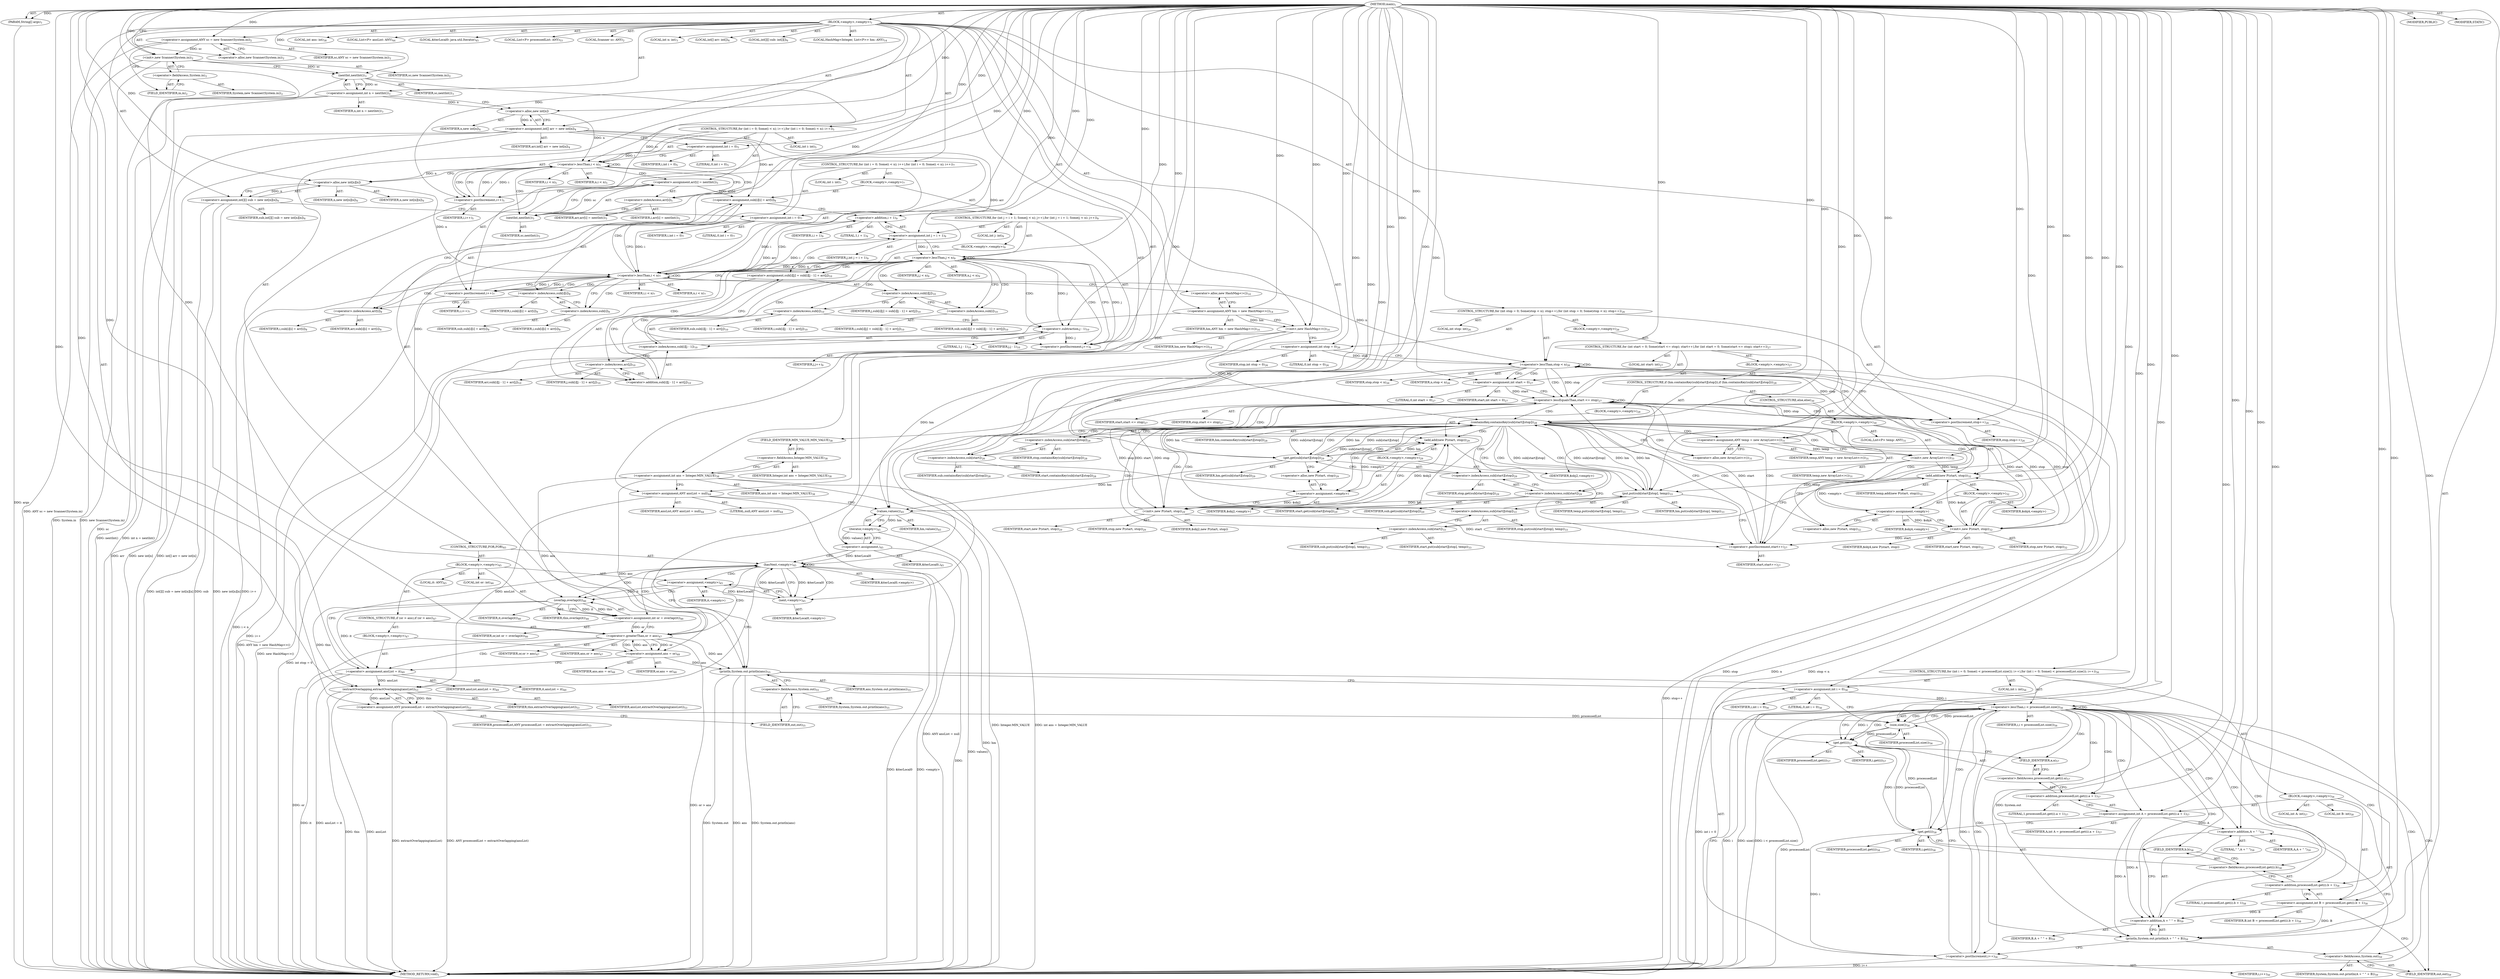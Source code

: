 digraph "main" {  
"23" [label = <(METHOD,main)<SUB>1</SUB>> ]
"24" [label = <(PARAM,String[] args)<SUB>1</SUB>> ]
"25" [label = <(BLOCK,&lt;empty&gt;,&lt;empty&gt;)<SUB>1</SUB>> ]
"4" [label = <(LOCAL,Scanner sc: ANY)<SUB>2</SUB>> ]
"26" [label = <(&lt;operator&gt;.assignment,ANY sc = new Scanner(System.in))<SUB>2</SUB>> ]
"27" [label = <(IDENTIFIER,sc,ANY sc = new Scanner(System.in))<SUB>2</SUB>> ]
"28" [label = <(&lt;operator&gt;.alloc,new Scanner(System.in))<SUB>2</SUB>> ]
"29" [label = <(&lt;init&gt;,new Scanner(System.in))<SUB>2</SUB>> ]
"3" [label = <(IDENTIFIER,sc,new Scanner(System.in))<SUB>2</SUB>> ]
"30" [label = <(&lt;operator&gt;.fieldAccess,System.in)<SUB>2</SUB>> ]
"31" [label = <(IDENTIFIER,System,new Scanner(System.in))<SUB>2</SUB>> ]
"32" [label = <(FIELD_IDENTIFIER,in,in)<SUB>2</SUB>> ]
"33" [label = <(LOCAL,int n: int)<SUB>3</SUB>> ]
"34" [label = <(&lt;operator&gt;.assignment,int n = nextInt())<SUB>3</SUB>> ]
"35" [label = <(IDENTIFIER,n,int n = nextInt())<SUB>3</SUB>> ]
"36" [label = <(nextInt,nextInt())<SUB>3</SUB>> ]
"37" [label = <(IDENTIFIER,sc,nextInt())<SUB>3</SUB>> ]
"38" [label = <(LOCAL,int[] arr: int[])<SUB>4</SUB>> ]
"39" [label = <(&lt;operator&gt;.assignment,int[] arr = new int[n])<SUB>4</SUB>> ]
"40" [label = <(IDENTIFIER,arr,int[] arr = new int[n])<SUB>4</SUB>> ]
"41" [label = <(&lt;operator&gt;.alloc,new int[n])> ]
"42" [label = <(IDENTIFIER,n,new int[n])<SUB>4</SUB>> ]
"43" [label = <(CONTROL_STRUCTURE,for (int i = 0; Some(i &lt; n); i++),for (int i = 0; Some(i &lt; n); i++))<SUB>5</SUB>> ]
"44" [label = <(LOCAL,int i: int)<SUB>5</SUB>> ]
"45" [label = <(&lt;operator&gt;.assignment,int i = 0)<SUB>5</SUB>> ]
"46" [label = <(IDENTIFIER,i,int i = 0)<SUB>5</SUB>> ]
"47" [label = <(LITERAL,0,int i = 0)<SUB>5</SUB>> ]
"48" [label = <(&lt;operator&gt;.lessThan,i &lt; n)<SUB>5</SUB>> ]
"49" [label = <(IDENTIFIER,i,i &lt; n)<SUB>5</SUB>> ]
"50" [label = <(IDENTIFIER,n,i &lt; n)<SUB>5</SUB>> ]
"51" [label = <(&lt;operator&gt;.postIncrement,i++)<SUB>5</SUB>> ]
"52" [label = <(IDENTIFIER,i,i++)<SUB>5</SUB>> ]
"53" [label = <(&lt;operator&gt;.assignment,arr[i] = nextInt())<SUB>5</SUB>> ]
"54" [label = <(&lt;operator&gt;.indexAccess,arr[i])<SUB>5</SUB>> ]
"55" [label = <(IDENTIFIER,arr,arr[i] = nextInt())<SUB>5</SUB>> ]
"56" [label = <(IDENTIFIER,i,arr[i] = nextInt())<SUB>5</SUB>> ]
"57" [label = <(nextInt,nextInt())<SUB>5</SUB>> ]
"58" [label = <(IDENTIFIER,sc,nextInt())<SUB>5</SUB>> ]
"59" [label = <(LOCAL,int[][] sub: int[][])<SUB>6</SUB>> ]
"60" [label = <(&lt;operator&gt;.assignment,int[][] sub = new int[n][n])<SUB>6</SUB>> ]
"61" [label = <(IDENTIFIER,sub,int[][] sub = new int[n][n])<SUB>6</SUB>> ]
"62" [label = <(&lt;operator&gt;.alloc,new int[n][n])> ]
"63" [label = <(IDENTIFIER,n,new int[n][n])<SUB>6</SUB>> ]
"64" [label = <(IDENTIFIER,n,new int[n][n])<SUB>6</SUB>> ]
"65" [label = <(CONTROL_STRUCTURE,for (int i = 0; Some(i &lt; n); i++),for (int i = 0; Some(i &lt; n); i++))<SUB>7</SUB>> ]
"66" [label = <(LOCAL,int i: int)<SUB>7</SUB>> ]
"67" [label = <(&lt;operator&gt;.assignment,int i = 0)<SUB>7</SUB>> ]
"68" [label = <(IDENTIFIER,i,int i = 0)<SUB>7</SUB>> ]
"69" [label = <(LITERAL,0,int i = 0)<SUB>7</SUB>> ]
"70" [label = <(&lt;operator&gt;.lessThan,i &lt; n)<SUB>7</SUB>> ]
"71" [label = <(IDENTIFIER,i,i &lt; n)<SUB>7</SUB>> ]
"72" [label = <(IDENTIFIER,n,i &lt; n)<SUB>7</SUB>> ]
"73" [label = <(&lt;operator&gt;.postIncrement,i++)<SUB>7</SUB>> ]
"74" [label = <(IDENTIFIER,i,i++)<SUB>7</SUB>> ]
"75" [label = <(BLOCK,&lt;empty&gt;,&lt;empty&gt;)<SUB>7</SUB>> ]
"76" [label = <(&lt;operator&gt;.assignment,sub[i][i] = arr[i])<SUB>8</SUB>> ]
"77" [label = <(&lt;operator&gt;.indexAccess,sub[i][i])<SUB>8</SUB>> ]
"78" [label = <(&lt;operator&gt;.indexAccess,sub[i])<SUB>8</SUB>> ]
"79" [label = <(IDENTIFIER,sub,sub[i][i] = arr[i])<SUB>8</SUB>> ]
"80" [label = <(IDENTIFIER,i,sub[i][i] = arr[i])<SUB>8</SUB>> ]
"81" [label = <(IDENTIFIER,i,sub[i][i] = arr[i])<SUB>8</SUB>> ]
"82" [label = <(&lt;operator&gt;.indexAccess,arr[i])<SUB>8</SUB>> ]
"83" [label = <(IDENTIFIER,arr,sub[i][i] = arr[i])<SUB>8</SUB>> ]
"84" [label = <(IDENTIFIER,i,sub[i][i] = arr[i])<SUB>8</SUB>> ]
"85" [label = <(CONTROL_STRUCTURE,for (int j = i + 1; Some(j &lt; n); j++),for (int j = i + 1; Some(j &lt; n); j++))<SUB>9</SUB>> ]
"86" [label = <(LOCAL,int j: int)<SUB>9</SUB>> ]
"87" [label = <(&lt;operator&gt;.assignment,int j = i + 1)<SUB>9</SUB>> ]
"88" [label = <(IDENTIFIER,j,int j = i + 1)<SUB>9</SUB>> ]
"89" [label = <(&lt;operator&gt;.addition,i + 1)<SUB>9</SUB>> ]
"90" [label = <(IDENTIFIER,i,i + 1)<SUB>9</SUB>> ]
"91" [label = <(LITERAL,1,i + 1)<SUB>9</SUB>> ]
"92" [label = <(&lt;operator&gt;.lessThan,j &lt; n)<SUB>9</SUB>> ]
"93" [label = <(IDENTIFIER,j,j &lt; n)<SUB>9</SUB>> ]
"94" [label = <(IDENTIFIER,n,j &lt; n)<SUB>9</SUB>> ]
"95" [label = <(&lt;operator&gt;.postIncrement,j++)<SUB>9</SUB>> ]
"96" [label = <(IDENTIFIER,j,j++)<SUB>9</SUB>> ]
"97" [label = <(BLOCK,&lt;empty&gt;,&lt;empty&gt;)<SUB>9</SUB>> ]
"98" [label = <(&lt;operator&gt;.assignment,sub[i][j] = sub[i][j - 1] + arr[j])<SUB>10</SUB>> ]
"99" [label = <(&lt;operator&gt;.indexAccess,sub[i][j])<SUB>10</SUB>> ]
"100" [label = <(&lt;operator&gt;.indexAccess,sub[i])<SUB>10</SUB>> ]
"101" [label = <(IDENTIFIER,sub,sub[i][j] = sub[i][j - 1] + arr[j])<SUB>10</SUB>> ]
"102" [label = <(IDENTIFIER,i,sub[i][j] = sub[i][j - 1] + arr[j])<SUB>10</SUB>> ]
"103" [label = <(IDENTIFIER,j,sub[i][j] = sub[i][j - 1] + arr[j])<SUB>10</SUB>> ]
"104" [label = <(&lt;operator&gt;.addition,sub[i][j - 1] + arr[j])<SUB>10</SUB>> ]
"105" [label = <(&lt;operator&gt;.indexAccess,sub[i][j - 1])<SUB>10</SUB>> ]
"106" [label = <(&lt;operator&gt;.indexAccess,sub[i])<SUB>10</SUB>> ]
"107" [label = <(IDENTIFIER,sub,sub[i][j - 1] + arr[j])<SUB>10</SUB>> ]
"108" [label = <(IDENTIFIER,i,sub[i][j - 1] + arr[j])<SUB>10</SUB>> ]
"109" [label = <(&lt;operator&gt;.subtraction,j - 1)<SUB>10</SUB>> ]
"110" [label = <(IDENTIFIER,j,j - 1)<SUB>10</SUB>> ]
"111" [label = <(LITERAL,1,j - 1)<SUB>10</SUB>> ]
"112" [label = <(&lt;operator&gt;.indexAccess,arr[j])<SUB>10</SUB>> ]
"113" [label = <(IDENTIFIER,arr,sub[i][j - 1] + arr[j])<SUB>10</SUB>> ]
"114" [label = <(IDENTIFIER,j,sub[i][j - 1] + arr[j])<SUB>10</SUB>> ]
"6" [label = <(LOCAL,HashMap&lt;Integer, List&lt;P&gt;&gt; hm: ANY)<SUB>14</SUB>> ]
"115" [label = <(&lt;operator&gt;.assignment,ANY hm = new HashMap&lt;&gt;())<SUB>14</SUB>> ]
"116" [label = <(IDENTIFIER,hm,ANY hm = new HashMap&lt;&gt;())<SUB>14</SUB>> ]
"117" [label = <(&lt;operator&gt;.alloc,new HashMap&lt;&gt;())<SUB>14</SUB>> ]
"118" [label = <(&lt;init&gt;,new HashMap&lt;&gt;())<SUB>14</SUB>> ]
"5" [label = <(IDENTIFIER,hm,new HashMap&lt;&gt;())<SUB>14</SUB>> ]
"119" [label = <(CONTROL_STRUCTURE,for (int stop = 0; Some(stop &lt; n); stop++),for (int stop = 0; Some(stop &lt; n); stop++))<SUB>26</SUB>> ]
"120" [label = <(LOCAL,int stop: int)<SUB>26</SUB>> ]
"121" [label = <(&lt;operator&gt;.assignment,int stop = 0)<SUB>26</SUB>> ]
"122" [label = <(IDENTIFIER,stop,int stop = 0)<SUB>26</SUB>> ]
"123" [label = <(LITERAL,0,int stop = 0)<SUB>26</SUB>> ]
"124" [label = <(&lt;operator&gt;.lessThan,stop &lt; n)<SUB>26</SUB>> ]
"125" [label = <(IDENTIFIER,stop,stop &lt; n)<SUB>26</SUB>> ]
"126" [label = <(IDENTIFIER,n,stop &lt; n)<SUB>26</SUB>> ]
"127" [label = <(&lt;operator&gt;.postIncrement,stop++)<SUB>26</SUB>> ]
"128" [label = <(IDENTIFIER,stop,stop++)<SUB>26</SUB>> ]
"129" [label = <(BLOCK,&lt;empty&gt;,&lt;empty&gt;)<SUB>26</SUB>> ]
"130" [label = <(CONTROL_STRUCTURE,for (int start = 0; Some(start &lt;= stop); start++),for (int start = 0; Some(start &lt;= stop); start++))<SUB>27</SUB>> ]
"131" [label = <(LOCAL,int start: int)<SUB>27</SUB>> ]
"132" [label = <(&lt;operator&gt;.assignment,int start = 0)<SUB>27</SUB>> ]
"133" [label = <(IDENTIFIER,start,int start = 0)<SUB>27</SUB>> ]
"134" [label = <(LITERAL,0,int start = 0)<SUB>27</SUB>> ]
"135" [label = <(&lt;operator&gt;.lessEqualsThan,start &lt;= stop)<SUB>27</SUB>> ]
"136" [label = <(IDENTIFIER,start,start &lt;= stop)<SUB>27</SUB>> ]
"137" [label = <(IDENTIFIER,stop,start &lt;= stop)<SUB>27</SUB>> ]
"138" [label = <(&lt;operator&gt;.postIncrement,start++)<SUB>27</SUB>> ]
"139" [label = <(IDENTIFIER,start,start++)<SUB>27</SUB>> ]
"140" [label = <(BLOCK,&lt;empty&gt;,&lt;empty&gt;)<SUB>27</SUB>> ]
"141" [label = <(CONTROL_STRUCTURE,if (hm.containsKey(sub[start][stop])),if (hm.containsKey(sub[start][stop])))<SUB>28</SUB>> ]
"142" [label = <(containsKey,containsKey(sub[start][stop]))<SUB>28</SUB>> ]
"143" [label = <(IDENTIFIER,hm,containsKey(sub[start][stop]))<SUB>28</SUB>> ]
"144" [label = <(&lt;operator&gt;.indexAccess,sub[start][stop])<SUB>28</SUB>> ]
"145" [label = <(&lt;operator&gt;.indexAccess,sub[start])<SUB>28</SUB>> ]
"146" [label = <(IDENTIFIER,sub,containsKey(sub[start][stop]))<SUB>28</SUB>> ]
"147" [label = <(IDENTIFIER,start,containsKey(sub[start][stop]))<SUB>28</SUB>> ]
"148" [label = <(IDENTIFIER,stop,containsKey(sub[start][stop]))<SUB>28</SUB>> ]
"149" [label = <(BLOCK,&lt;empty&gt;,&lt;empty&gt;)<SUB>28</SUB>> ]
"150" [label = <(add,add(new P(start, stop)))<SUB>29</SUB>> ]
"151" [label = <(get,get(sub[start][stop]))<SUB>29</SUB>> ]
"152" [label = <(IDENTIFIER,hm,get(sub[start][stop]))<SUB>29</SUB>> ]
"153" [label = <(&lt;operator&gt;.indexAccess,sub[start][stop])<SUB>29</SUB>> ]
"154" [label = <(&lt;operator&gt;.indexAccess,sub[start])<SUB>29</SUB>> ]
"155" [label = <(IDENTIFIER,sub,get(sub[start][stop]))<SUB>29</SUB>> ]
"156" [label = <(IDENTIFIER,start,get(sub[start][stop]))<SUB>29</SUB>> ]
"157" [label = <(IDENTIFIER,stop,get(sub[start][stop]))<SUB>29</SUB>> ]
"158" [label = <(BLOCK,&lt;empty&gt;,&lt;empty&gt;)<SUB>29</SUB>> ]
"159" [label = <(&lt;operator&gt;.assignment,&lt;empty&gt;)> ]
"160" [label = <(IDENTIFIER,$obj2,&lt;empty&gt;)> ]
"161" [label = <(&lt;operator&gt;.alloc,new P(start, stop))<SUB>29</SUB>> ]
"162" [label = <(&lt;init&gt;,new P(start, stop))<SUB>29</SUB>> ]
"163" [label = <(IDENTIFIER,$obj2,new P(start, stop))> ]
"164" [label = <(IDENTIFIER,start,new P(start, stop))<SUB>29</SUB>> ]
"165" [label = <(IDENTIFIER,stop,new P(start, stop))<SUB>29</SUB>> ]
"166" [label = <(IDENTIFIER,$obj2,&lt;empty&gt;)> ]
"167" [label = <(CONTROL_STRUCTURE,else,else)<SUB>30</SUB>> ]
"168" [label = <(BLOCK,&lt;empty&gt;,&lt;empty&gt;)<SUB>30</SUB>> ]
"8" [label = <(LOCAL,List&lt;P&gt; temp: ANY)<SUB>31</SUB>> ]
"169" [label = <(&lt;operator&gt;.assignment,ANY temp = new ArrayList&lt;&gt;())<SUB>31</SUB>> ]
"170" [label = <(IDENTIFIER,temp,ANY temp = new ArrayList&lt;&gt;())<SUB>31</SUB>> ]
"171" [label = <(&lt;operator&gt;.alloc,new ArrayList&lt;&gt;())<SUB>31</SUB>> ]
"172" [label = <(&lt;init&gt;,new ArrayList&lt;&gt;())<SUB>31</SUB>> ]
"7" [label = <(IDENTIFIER,temp,new ArrayList&lt;&gt;())<SUB>31</SUB>> ]
"173" [label = <(add,add(new P(start, stop)))<SUB>32</SUB>> ]
"174" [label = <(IDENTIFIER,temp,add(new P(start, stop)))<SUB>32</SUB>> ]
"175" [label = <(BLOCK,&lt;empty&gt;,&lt;empty&gt;)<SUB>32</SUB>> ]
"176" [label = <(&lt;operator&gt;.assignment,&lt;empty&gt;)> ]
"177" [label = <(IDENTIFIER,$obj4,&lt;empty&gt;)> ]
"178" [label = <(&lt;operator&gt;.alloc,new P(start, stop))<SUB>32</SUB>> ]
"179" [label = <(&lt;init&gt;,new P(start, stop))<SUB>32</SUB>> ]
"180" [label = <(IDENTIFIER,$obj4,new P(start, stop))> ]
"181" [label = <(IDENTIFIER,start,new P(start, stop))<SUB>32</SUB>> ]
"182" [label = <(IDENTIFIER,stop,new P(start, stop))<SUB>32</SUB>> ]
"183" [label = <(IDENTIFIER,$obj4,&lt;empty&gt;)> ]
"184" [label = <(put,put(sub[start][stop], temp))<SUB>33</SUB>> ]
"185" [label = <(IDENTIFIER,hm,put(sub[start][stop], temp))<SUB>33</SUB>> ]
"186" [label = <(&lt;operator&gt;.indexAccess,sub[start][stop])<SUB>33</SUB>> ]
"187" [label = <(&lt;operator&gt;.indexAccess,sub[start])<SUB>33</SUB>> ]
"188" [label = <(IDENTIFIER,sub,put(sub[start][stop], temp))<SUB>33</SUB>> ]
"189" [label = <(IDENTIFIER,start,put(sub[start][stop], temp))<SUB>33</SUB>> ]
"190" [label = <(IDENTIFIER,stop,put(sub[start][stop], temp))<SUB>33</SUB>> ]
"191" [label = <(IDENTIFIER,temp,put(sub[start][stop], temp))<SUB>33</SUB>> ]
"192" [label = <(LOCAL,int ans: int)<SUB>38</SUB>> ]
"193" [label = <(&lt;operator&gt;.assignment,int ans = Integer.MIN_VALUE)<SUB>38</SUB>> ]
"194" [label = <(IDENTIFIER,ans,int ans = Integer.MIN_VALUE)<SUB>38</SUB>> ]
"195" [label = <(&lt;operator&gt;.fieldAccess,Integer.MIN_VALUE)<SUB>38</SUB>> ]
"196" [label = <(IDENTIFIER,Integer,int ans = Integer.MIN_VALUE)<SUB>38</SUB>> ]
"197" [label = <(FIELD_IDENTIFIER,MIN_VALUE,MIN_VALUE)<SUB>38</SUB>> ]
"198" [label = <(LOCAL,List&lt;P&gt; ansList: ANY)<SUB>44</SUB>> ]
"199" [label = <(&lt;operator&gt;.assignment,ANY ansList = null)<SUB>44</SUB>> ]
"200" [label = <(IDENTIFIER,ansList,ANY ansList = null)<SUB>44</SUB>> ]
"201" [label = <(LITERAL,null,ANY ansList = null)<SUB>44</SUB>> ]
"202" [label = <(LOCAL,$iterLocal0: java.util.Iterator)<SUB>45</SUB>> ]
"203" [label = <(&lt;operator&gt;.assignment,)<SUB>45</SUB>> ]
"204" [label = <(IDENTIFIER,$iterLocal0,)<SUB>45</SUB>> ]
"205" [label = <(iterator,&lt;empty&gt;)<SUB>45</SUB>> ]
"206" [label = <(values,values())<SUB>45</SUB>> ]
"207" [label = <(IDENTIFIER,hm,values())<SUB>45</SUB>> ]
"208" [label = <(CONTROL_STRUCTURE,FOR,FOR)<SUB>45</SUB>> ]
"209" [label = <(hasNext,&lt;empty&gt;)<SUB>45</SUB>> ]
"210" [label = <(IDENTIFIER,$iterLocal0,&lt;empty&gt;)> ]
"211" [label = <(BLOCK,&lt;empty&gt;,&lt;empty&gt;)<SUB>45</SUB>> ]
"212" [label = <(LOCAL,it: ANY)<SUB>45</SUB>> ]
"213" [label = <(&lt;operator&gt;.assignment,&lt;empty&gt;)<SUB>45</SUB>> ]
"214" [label = <(IDENTIFIER,it,&lt;empty&gt;)> ]
"215" [label = <(next,&lt;empty&gt;)<SUB>45</SUB>> ]
"216" [label = <(IDENTIFIER,$iterLocal0,&lt;empty&gt;)> ]
"217" [label = <(LOCAL,int or: int)<SUB>46</SUB>> ]
"218" [label = <(&lt;operator&gt;.assignment,int or = overlap(it))<SUB>46</SUB>> ]
"219" [label = <(IDENTIFIER,or,int or = overlap(it))<SUB>46</SUB>> ]
"220" [label = <(overlap,overlap(it))<SUB>46</SUB>> ]
"221" [label = <(IDENTIFIER,this,overlap(it))<SUB>46</SUB>> ]
"222" [label = <(IDENTIFIER,it,overlap(it))<SUB>46</SUB>> ]
"223" [label = <(CONTROL_STRUCTURE,if (or &gt; ans),if (or &gt; ans))<SUB>47</SUB>> ]
"224" [label = <(&lt;operator&gt;.greaterThan,or &gt; ans)<SUB>47</SUB>> ]
"225" [label = <(IDENTIFIER,or,or &gt; ans)<SUB>47</SUB>> ]
"226" [label = <(IDENTIFIER,ans,or &gt; ans)<SUB>47</SUB>> ]
"227" [label = <(BLOCK,&lt;empty&gt;,&lt;empty&gt;)<SUB>47</SUB>> ]
"228" [label = <(&lt;operator&gt;.assignment,ans = or)<SUB>48</SUB>> ]
"229" [label = <(IDENTIFIER,ans,ans = or)<SUB>48</SUB>> ]
"230" [label = <(IDENTIFIER,or,ans = or)<SUB>48</SUB>> ]
"231" [label = <(&lt;operator&gt;.assignment,ansList = it)<SUB>49</SUB>> ]
"232" [label = <(IDENTIFIER,ansList,ansList = it)<SUB>49</SUB>> ]
"233" [label = <(IDENTIFIER,it,ansList = it)<SUB>49</SUB>> ]
"234" [label = <(LOCAL,List&lt;P&gt; processedList: ANY)<SUB>53</SUB>> ]
"235" [label = <(&lt;operator&gt;.assignment,ANY processedList = extractOverlapping(ansList))<SUB>53</SUB>> ]
"236" [label = <(IDENTIFIER,processedList,ANY processedList = extractOverlapping(ansList))<SUB>53</SUB>> ]
"237" [label = <(extractOverlapping,extractOverlapping(ansList))<SUB>53</SUB>> ]
"238" [label = <(IDENTIFIER,this,extractOverlapping(ansList))<SUB>53</SUB>> ]
"239" [label = <(IDENTIFIER,ansList,extractOverlapping(ansList))<SUB>53</SUB>> ]
"240" [label = <(println,System.out.println(ans))<SUB>55</SUB>> ]
"241" [label = <(&lt;operator&gt;.fieldAccess,System.out)<SUB>55</SUB>> ]
"242" [label = <(IDENTIFIER,System,System.out.println(ans))<SUB>55</SUB>> ]
"243" [label = <(FIELD_IDENTIFIER,out,out)<SUB>55</SUB>> ]
"244" [label = <(IDENTIFIER,ans,System.out.println(ans))<SUB>55</SUB>> ]
"245" [label = <(CONTROL_STRUCTURE,for (int i = 0; Some(i &lt; processedList.size()); i++),for (int i = 0; Some(i &lt; processedList.size()); i++))<SUB>56</SUB>> ]
"246" [label = <(LOCAL,int i: int)<SUB>56</SUB>> ]
"247" [label = <(&lt;operator&gt;.assignment,int i = 0)<SUB>56</SUB>> ]
"248" [label = <(IDENTIFIER,i,int i = 0)<SUB>56</SUB>> ]
"249" [label = <(LITERAL,0,int i = 0)<SUB>56</SUB>> ]
"250" [label = <(&lt;operator&gt;.lessThan,i &lt; processedList.size())<SUB>56</SUB>> ]
"251" [label = <(IDENTIFIER,i,i &lt; processedList.size())<SUB>56</SUB>> ]
"252" [label = <(size,size())<SUB>56</SUB>> ]
"253" [label = <(IDENTIFIER,processedList,size())<SUB>56</SUB>> ]
"254" [label = <(&lt;operator&gt;.postIncrement,i++)<SUB>56</SUB>> ]
"255" [label = <(IDENTIFIER,i,i++)<SUB>56</SUB>> ]
"256" [label = <(BLOCK,&lt;empty&gt;,&lt;empty&gt;)<SUB>56</SUB>> ]
"257" [label = <(LOCAL,int A: int)<SUB>57</SUB>> ]
"258" [label = <(&lt;operator&gt;.assignment,int A = processedList.get(i).a + 1)<SUB>57</SUB>> ]
"259" [label = <(IDENTIFIER,A,int A = processedList.get(i).a + 1)<SUB>57</SUB>> ]
"260" [label = <(&lt;operator&gt;.addition,processedList.get(i).a + 1)<SUB>57</SUB>> ]
"261" [label = <(&lt;operator&gt;.fieldAccess,processedList.get(i).a)<SUB>57</SUB>> ]
"262" [label = <(get,get(i))<SUB>57</SUB>> ]
"263" [label = <(IDENTIFIER,processedList,get(i))<SUB>57</SUB>> ]
"264" [label = <(IDENTIFIER,i,get(i))<SUB>57</SUB>> ]
"265" [label = <(FIELD_IDENTIFIER,a,a)<SUB>57</SUB>> ]
"266" [label = <(LITERAL,1,processedList.get(i).a + 1)<SUB>57</SUB>> ]
"267" [label = <(LOCAL,int B: int)<SUB>58</SUB>> ]
"268" [label = <(&lt;operator&gt;.assignment,int B = processedList.get(i).b + 1)<SUB>58</SUB>> ]
"269" [label = <(IDENTIFIER,B,int B = processedList.get(i).b + 1)<SUB>58</SUB>> ]
"270" [label = <(&lt;operator&gt;.addition,processedList.get(i).b + 1)<SUB>58</SUB>> ]
"271" [label = <(&lt;operator&gt;.fieldAccess,processedList.get(i).b)<SUB>58</SUB>> ]
"272" [label = <(get,get(i))<SUB>58</SUB>> ]
"273" [label = <(IDENTIFIER,processedList,get(i))<SUB>58</SUB>> ]
"274" [label = <(IDENTIFIER,i,get(i))<SUB>58</SUB>> ]
"275" [label = <(FIELD_IDENTIFIER,b,b)<SUB>58</SUB>> ]
"276" [label = <(LITERAL,1,processedList.get(i).b + 1)<SUB>58</SUB>> ]
"277" [label = <(println,System.out.println(A + &quot; &quot; + B))<SUB>59</SUB>> ]
"278" [label = <(&lt;operator&gt;.fieldAccess,System.out)<SUB>59</SUB>> ]
"279" [label = <(IDENTIFIER,System,System.out.println(A + &quot; &quot; + B))<SUB>59</SUB>> ]
"280" [label = <(FIELD_IDENTIFIER,out,out)<SUB>59</SUB>> ]
"281" [label = <(&lt;operator&gt;.addition,A + &quot; &quot; + B)<SUB>59</SUB>> ]
"282" [label = <(&lt;operator&gt;.addition,A + &quot; &quot;)<SUB>59</SUB>> ]
"283" [label = <(IDENTIFIER,A,A + &quot; &quot;)<SUB>59</SUB>> ]
"284" [label = <(LITERAL,&quot; &quot;,A + &quot; &quot;)<SUB>59</SUB>> ]
"285" [label = <(IDENTIFIER,B,A + &quot; &quot; + B)<SUB>59</SUB>> ]
"286" [label = <(MODIFIER,PUBLIC)> ]
"287" [label = <(MODIFIER,STATIC)> ]
"288" [label = <(METHOD_RETURN,void)<SUB>1</SUB>> ]
  "23" -> "24"  [ label = "AST: "] 
  "23" -> "25"  [ label = "AST: "] 
  "23" -> "286"  [ label = "AST: "] 
  "23" -> "287"  [ label = "AST: "] 
  "23" -> "288"  [ label = "AST: "] 
  "25" -> "4"  [ label = "AST: "] 
  "25" -> "26"  [ label = "AST: "] 
  "25" -> "29"  [ label = "AST: "] 
  "25" -> "33"  [ label = "AST: "] 
  "25" -> "34"  [ label = "AST: "] 
  "25" -> "38"  [ label = "AST: "] 
  "25" -> "39"  [ label = "AST: "] 
  "25" -> "43"  [ label = "AST: "] 
  "25" -> "59"  [ label = "AST: "] 
  "25" -> "60"  [ label = "AST: "] 
  "25" -> "65"  [ label = "AST: "] 
  "25" -> "6"  [ label = "AST: "] 
  "25" -> "115"  [ label = "AST: "] 
  "25" -> "118"  [ label = "AST: "] 
  "25" -> "119"  [ label = "AST: "] 
  "25" -> "192"  [ label = "AST: "] 
  "25" -> "193"  [ label = "AST: "] 
  "25" -> "198"  [ label = "AST: "] 
  "25" -> "199"  [ label = "AST: "] 
  "25" -> "202"  [ label = "AST: "] 
  "25" -> "203"  [ label = "AST: "] 
  "25" -> "208"  [ label = "AST: "] 
  "25" -> "234"  [ label = "AST: "] 
  "25" -> "235"  [ label = "AST: "] 
  "25" -> "240"  [ label = "AST: "] 
  "25" -> "245"  [ label = "AST: "] 
  "26" -> "27"  [ label = "AST: "] 
  "26" -> "28"  [ label = "AST: "] 
  "29" -> "3"  [ label = "AST: "] 
  "29" -> "30"  [ label = "AST: "] 
  "30" -> "31"  [ label = "AST: "] 
  "30" -> "32"  [ label = "AST: "] 
  "34" -> "35"  [ label = "AST: "] 
  "34" -> "36"  [ label = "AST: "] 
  "36" -> "37"  [ label = "AST: "] 
  "39" -> "40"  [ label = "AST: "] 
  "39" -> "41"  [ label = "AST: "] 
  "41" -> "42"  [ label = "AST: "] 
  "43" -> "44"  [ label = "AST: "] 
  "43" -> "45"  [ label = "AST: "] 
  "43" -> "48"  [ label = "AST: "] 
  "43" -> "51"  [ label = "AST: "] 
  "43" -> "53"  [ label = "AST: "] 
  "45" -> "46"  [ label = "AST: "] 
  "45" -> "47"  [ label = "AST: "] 
  "48" -> "49"  [ label = "AST: "] 
  "48" -> "50"  [ label = "AST: "] 
  "51" -> "52"  [ label = "AST: "] 
  "53" -> "54"  [ label = "AST: "] 
  "53" -> "57"  [ label = "AST: "] 
  "54" -> "55"  [ label = "AST: "] 
  "54" -> "56"  [ label = "AST: "] 
  "57" -> "58"  [ label = "AST: "] 
  "60" -> "61"  [ label = "AST: "] 
  "60" -> "62"  [ label = "AST: "] 
  "62" -> "63"  [ label = "AST: "] 
  "62" -> "64"  [ label = "AST: "] 
  "65" -> "66"  [ label = "AST: "] 
  "65" -> "67"  [ label = "AST: "] 
  "65" -> "70"  [ label = "AST: "] 
  "65" -> "73"  [ label = "AST: "] 
  "65" -> "75"  [ label = "AST: "] 
  "67" -> "68"  [ label = "AST: "] 
  "67" -> "69"  [ label = "AST: "] 
  "70" -> "71"  [ label = "AST: "] 
  "70" -> "72"  [ label = "AST: "] 
  "73" -> "74"  [ label = "AST: "] 
  "75" -> "76"  [ label = "AST: "] 
  "75" -> "85"  [ label = "AST: "] 
  "76" -> "77"  [ label = "AST: "] 
  "76" -> "82"  [ label = "AST: "] 
  "77" -> "78"  [ label = "AST: "] 
  "77" -> "81"  [ label = "AST: "] 
  "78" -> "79"  [ label = "AST: "] 
  "78" -> "80"  [ label = "AST: "] 
  "82" -> "83"  [ label = "AST: "] 
  "82" -> "84"  [ label = "AST: "] 
  "85" -> "86"  [ label = "AST: "] 
  "85" -> "87"  [ label = "AST: "] 
  "85" -> "92"  [ label = "AST: "] 
  "85" -> "95"  [ label = "AST: "] 
  "85" -> "97"  [ label = "AST: "] 
  "87" -> "88"  [ label = "AST: "] 
  "87" -> "89"  [ label = "AST: "] 
  "89" -> "90"  [ label = "AST: "] 
  "89" -> "91"  [ label = "AST: "] 
  "92" -> "93"  [ label = "AST: "] 
  "92" -> "94"  [ label = "AST: "] 
  "95" -> "96"  [ label = "AST: "] 
  "97" -> "98"  [ label = "AST: "] 
  "98" -> "99"  [ label = "AST: "] 
  "98" -> "104"  [ label = "AST: "] 
  "99" -> "100"  [ label = "AST: "] 
  "99" -> "103"  [ label = "AST: "] 
  "100" -> "101"  [ label = "AST: "] 
  "100" -> "102"  [ label = "AST: "] 
  "104" -> "105"  [ label = "AST: "] 
  "104" -> "112"  [ label = "AST: "] 
  "105" -> "106"  [ label = "AST: "] 
  "105" -> "109"  [ label = "AST: "] 
  "106" -> "107"  [ label = "AST: "] 
  "106" -> "108"  [ label = "AST: "] 
  "109" -> "110"  [ label = "AST: "] 
  "109" -> "111"  [ label = "AST: "] 
  "112" -> "113"  [ label = "AST: "] 
  "112" -> "114"  [ label = "AST: "] 
  "115" -> "116"  [ label = "AST: "] 
  "115" -> "117"  [ label = "AST: "] 
  "118" -> "5"  [ label = "AST: "] 
  "119" -> "120"  [ label = "AST: "] 
  "119" -> "121"  [ label = "AST: "] 
  "119" -> "124"  [ label = "AST: "] 
  "119" -> "127"  [ label = "AST: "] 
  "119" -> "129"  [ label = "AST: "] 
  "121" -> "122"  [ label = "AST: "] 
  "121" -> "123"  [ label = "AST: "] 
  "124" -> "125"  [ label = "AST: "] 
  "124" -> "126"  [ label = "AST: "] 
  "127" -> "128"  [ label = "AST: "] 
  "129" -> "130"  [ label = "AST: "] 
  "130" -> "131"  [ label = "AST: "] 
  "130" -> "132"  [ label = "AST: "] 
  "130" -> "135"  [ label = "AST: "] 
  "130" -> "138"  [ label = "AST: "] 
  "130" -> "140"  [ label = "AST: "] 
  "132" -> "133"  [ label = "AST: "] 
  "132" -> "134"  [ label = "AST: "] 
  "135" -> "136"  [ label = "AST: "] 
  "135" -> "137"  [ label = "AST: "] 
  "138" -> "139"  [ label = "AST: "] 
  "140" -> "141"  [ label = "AST: "] 
  "141" -> "142"  [ label = "AST: "] 
  "141" -> "149"  [ label = "AST: "] 
  "141" -> "167"  [ label = "AST: "] 
  "142" -> "143"  [ label = "AST: "] 
  "142" -> "144"  [ label = "AST: "] 
  "144" -> "145"  [ label = "AST: "] 
  "144" -> "148"  [ label = "AST: "] 
  "145" -> "146"  [ label = "AST: "] 
  "145" -> "147"  [ label = "AST: "] 
  "149" -> "150"  [ label = "AST: "] 
  "150" -> "151"  [ label = "AST: "] 
  "150" -> "158"  [ label = "AST: "] 
  "151" -> "152"  [ label = "AST: "] 
  "151" -> "153"  [ label = "AST: "] 
  "153" -> "154"  [ label = "AST: "] 
  "153" -> "157"  [ label = "AST: "] 
  "154" -> "155"  [ label = "AST: "] 
  "154" -> "156"  [ label = "AST: "] 
  "158" -> "159"  [ label = "AST: "] 
  "158" -> "162"  [ label = "AST: "] 
  "158" -> "166"  [ label = "AST: "] 
  "159" -> "160"  [ label = "AST: "] 
  "159" -> "161"  [ label = "AST: "] 
  "162" -> "163"  [ label = "AST: "] 
  "162" -> "164"  [ label = "AST: "] 
  "162" -> "165"  [ label = "AST: "] 
  "167" -> "168"  [ label = "AST: "] 
  "168" -> "8"  [ label = "AST: "] 
  "168" -> "169"  [ label = "AST: "] 
  "168" -> "172"  [ label = "AST: "] 
  "168" -> "173"  [ label = "AST: "] 
  "168" -> "184"  [ label = "AST: "] 
  "169" -> "170"  [ label = "AST: "] 
  "169" -> "171"  [ label = "AST: "] 
  "172" -> "7"  [ label = "AST: "] 
  "173" -> "174"  [ label = "AST: "] 
  "173" -> "175"  [ label = "AST: "] 
  "175" -> "176"  [ label = "AST: "] 
  "175" -> "179"  [ label = "AST: "] 
  "175" -> "183"  [ label = "AST: "] 
  "176" -> "177"  [ label = "AST: "] 
  "176" -> "178"  [ label = "AST: "] 
  "179" -> "180"  [ label = "AST: "] 
  "179" -> "181"  [ label = "AST: "] 
  "179" -> "182"  [ label = "AST: "] 
  "184" -> "185"  [ label = "AST: "] 
  "184" -> "186"  [ label = "AST: "] 
  "184" -> "191"  [ label = "AST: "] 
  "186" -> "187"  [ label = "AST: "] 
  "186" -> "190"  [ label = "AST: "] 
  "187" -> "188"  [ label = "AST: "] 
  "187" -> "189"  [ label = "AST: "] 
  "193" -> "194"  [ label = "AST: "] 
  "193" -> "195"  [ label = "AST: "] 
  "195" -> "196"  [ label = "AST: "] 
  "195" -> "197"  [ label = "AST: "] 
  "199" -> "200"  [ label = "AST: "] 
  "199" -> "201"  [ label = "AST: "] 
  "203" -> "204"  [ label = "AST: "] 
  "203" -> "205"  [ label = "AST: "] 
  "205" -> "206"  [ label = "AST: "] 
  "206" -> "207"  [ label = "AST: "] 
  "208" -> "209"  [ label = "AST: "] 
  "208" -> "211"  [ label = "AST: "] 
  "209" -> "210"  [ label = "AST: "] 
  "211" -> "212"  [ label = "AST: "] 
  "211" -> "213"  [ label = "AST: "] 
  "211" -> "217"  [ label = "AST: "] 
  "211" -> "218"  [ label = "AST: "] 
  "211" -> "223"  [ label = "AST: "] 
  "213" -> "214"  [ label = "AST: "] 
  "213" -> "215"  [ label = "AST: "] 
  "215" -> "216"  [ label = "AST: "] 
  "218" -> "219"  [ label = "AST: "] 
  "218" -> "220"  [ label = "AST: "] 
  "220" -> "221"  [ label = "AST: "] 
  "220" -> "222"  [ label = "AST: "] 
  "223" -> "224"  [ label = "AST: "] 
  "223" -> "227"  [ label = "AST: "] 
  "224" -> "225"  [ label = "AST: "] 
  "224" -> "226"  [ label = "AST: "] 
  "227" -> "228"  [ label = "AST: "] 
  "227" -> "231"  [ label = "AST: "] 
  "228" -> "229"  [ label = "AST: "] 
  "228" -> "230"  [ label = "AST: "] 
  "231" -> "232"  [ label = "AST: "] 
  "231" -> "233"  [ label = "AST: "] 
  "235" -> "236"  [ label = "AST: "] 
  "235" -> "237"  [ label = "AST: "] 
  "237" -> "238"  [ label = "AST: "] 
  "237" -> "239"  [ label = "AST: "] 
  "240" -> "241"  [ label = "AST: "] 
  "240" -> "244"  [ label = "AST: "] 
  "241" -> "242"  [ label = "AST: "] 
  "241" -> "243"  [ label = "AST: "] 
  "245" -> "246"  [ label = "AST: "] 
  "245" -> "247"  [ label = "AST: "] 
  "245" -> "250"  [ label = "AST: "] 
  "245" -> "254"  [ label = "AST: "] 
  "245" -> "256"  [ label = "AST: "] 
  "247" -> "248"  [ label = "AST: "] 
  "247" -> "249"  [ label = "AST: "] 
  "250" -> "251"  [ label = "AST: "] 
  "250" -> "252"  [ label = "AST: "] 
  "252" -> "253"  [ label = "AST: "] 
  "254" -> "255"  [ label = "AST: "] 
  "256" -> "257"  [ label = "AST: "] 
  "256" -> "258"  [ label = "AST: "] 
  "256" -> "267"  [ label = "AST: "] 
  "256" -> "268"  [ label = "AST: "] 
  "256" -> "277"  [ label = "AST: "] 
  "258" -> "259"  [ label = "AST: "] 
  "258" -> "260"  [ label = "AST: "] 
  "260" -> "261"  [ label = "AST: "] 
  "260" -> "266"  [ label = "AST: "] 
  "261" -> "262"  [ label = "AST: "] 
  "261" -> "265"  [ label = "AST: "] 
  "262" -> "263"  [ label = "AST: "] 
  "262" -> "264"  [ label = "AST: "] 
  "268" -> "269"  [ label = "AST: "] 
  "268" -> "270"  [ label = "AST: "] 
  "270" -> "271"  [ label = "AST: "] 
  "270" -> "276"  [ label = "AST: "] 
  "271" -> "272"  [ label = "AST: "] 
  "271" -> "275"  [ label = "AST: "] 
  "272" -> "273"  [ label = "AST: "] 
  "272" -> "274"  [ label = "AST: "] 
  "277" -> "278"  [ label = "AST: "] 
  "277" -> "281"  [ label = "AST: "] 
  "278" -> "279"  [ label = "AST: "] 
  "278" -> "280"  [ label = "AST: "] 
  "281" -> "282"  [ label = "AST: "] 
  "281" -> "285"  [ label = "AST: "] 
  "282" -> "283"  [ label = "AST: "] 
  "282" -> "284"  [ label = "AST: "] 
  "26" -> "32"  [ label = "CFG: "] 
  "29" -> "36"  [ label = "CFG: "] 
  "34" -> "41"  [ label = "CFG: "] 
  "39" -> "45"  [ label = "CFG: "] 
  "60" -> "67"  [ label = "CFG: "] 
  "115" -> "118"  [ label = "CFG: "] 
  "118" -> "121"  [ label = "CFG: "] 
  "193" -> "199"  [ label = "CFG: "] 
  "199" -> "206"  [ label = "CFG: "] 
  "203" -> "209"  [ label = "CFG: "] 
  "235" -> "243"  [ label = "CFG: "] 
  "240" -> "247"  [ label = "CFG: "] 
  "28" -> "26"  [ label = "CFG: "] 
  "30" -> "29"  [ label = "CFG: "] 
  "36" -> "34"  [ label = "CFG: "] 
  "41" -> "39"  [ label = "CFG: "] 
  "45" -> "48"  [ label = "CFG: "] 
  "48" -> "54"  [ label = "CFG: "] 
  "48" -> "62"  [ label = "CFG: "] 
  "51" -> "48"  [ label = "CFG: "] 
  "53" -> "51"  [ label = "CFG: "] 
  "62" -> "60"  [ label = "CFG: "] 
  "67" -> "70"  [ label = "CFG: "] 
  "70" -> "78"  [ label = "CFG: "] 
  "70" -> "117"  [ label = "CFG: "] 
  "73" -> "70"  [ label = "CFG: "] 
  "117" -> "115"  [ label = "CFG: "] 
  "121" -> "124"  [ label = "CFG: "] 
  "124" -> "132"  [ label = "CFG: "] 
  "124" -> "197"  [ label = "CFG: "] 
  "127" -> "124"  [ label = "CFG: "] 
  "195" -> "193"  [ label = "CFG: "] 
  "205" -> "203"  [ label = "CFG: "] 
  "209" -> "215"  [ label = "CFG: "] 
  "209" -> "237"  [ label = "CFG: "] 
  "237" -> "235"  [ label = "CFG: "] 
  "241" -> "240"  [ label = "CFG: "] 
  "247" -> "252"  [ label = "CFG: "] 
  "250" -> "288"  [ label = "CFG: "] 
  "250" -> "262"  [ label = "CFG: "] 
  "254" -> "252"  [ label = "CFG: "] 
  "32" -> "30"  [ label = "CFG: "] 
  "54" -> "57"  [ label = "CFG: "] 
  "57" -> "53"  [ label = "CFG: "] 
  "76" -> "89"  [ label = "CFG: "] 
  "197" -> "195"  [ label = "CFG: "] 
  "206" -> "205"  [ label = "CFG: "] 
  "213" -> "220"  [ label = "CFG: "] 
  "218" -> "224"  [ label = "CFG: "] 
  "243" -> "241"  [ label = "CFG: "] 
  "252" -> "250"  [ label = "CFG: "] 
  "258" -> "272"  [ label = "CFG: "] 
  "268" -> "280"  [ label = "CFG: "] 
  "277" -> "254"  [ label = "CFG: "] 
  "77" -> "82"  [ label = "CFG: "] 
  "82" -> "76"  [ label = "CFG: "] 
  "87" -> "92"  [ label = "CFG: "] 
  "92" -> "100"  [ label = "CFG: "] 
  "92" -> "73"  [ label = "CFG: "] 
  "95" -> "92"  [ label = "CFG: "] 
  "132" -> "135"  [ label = "CFG: "] 
  "135" -> "145"  [ label = "CFG: "] 
  "135" -> "127"  [ label = "CFG: "] 
  "138" -> "135"  [ label = "CFG: "] 
  "215" -> "213"  [ label = "CFG: "] 
  "220" -> "218"  [ label = "CFG: "] 
  "224" -> "209"  [ label = "CFG: "] 
  "224" -> "228"  [ label = "CFG: "] 
  "260" -> "258"  [ label = "CFG: "] 
  "270" -> "268"  [ label = "CFG: "] 
  "278" -> "282"  [ label = "CFG: "] 
  "281" -> "277"  [ label = "CFG: "] 
  "78" -> "77"  [ label = "CFG: "] 
  "89" -> "87"  [ label = "CFG: "] 
  "98" -> "95"  [ label = "CFG: "] 
  "228" -> "231"  [ label = "CFG: "] 
  "231" -> "209"  [ label = "CFG: "] 
  "261" -> "260"  [ label = "CFG: "] 
  "271" -> "270"  [ label = "CFG: "] 
  "280" -> "278"  [ label = "CFG: "] 
  "282" -> "281"  [ label = "CFG: "] 
  "99" -> "106"  [ label = "CFG: "] 
  "104" -> "98"  [ label = "CFG: "] 
  "142" -> "154"  [ label = "CFG: "] 
  "142" -> "171"  [ label = "CFG: "] 
  "262" -> "265"  [ label = "CFG: "] 
  "265" -> "261"  [ label = "CFG: "] 
  "272" -> "275"  [ label = "CFG: "] 
  "275" -> "271"  [ label = "CFG: "] 
  "100" -> "99"  [ label = "CFG: "] 
  "105" -> "112"  [ label = "CFG: "] 
  "112" -> "104"  [ label = "CFG: "] 
  "144" -> "142"  [ label = "CFG: "] 
  "150" -> "138"  [ label = "CFG: "] 
  "106" -> "109"  [ label = "CFG: "] 
  "109" -> "105"  [ label = "CFG: "] 
  "145" -> "144"  [ label = "CFG: "] 
  "151" -> "161"  [ label = "CFG: "] 
  "169" -> "172"  [ label = "CFG: "] 
  "172" -> "178"  [ label = "CFG: "] 
  "173" -> "187"  [ label = "CFG: "] 
  "184" -> "138"  [ label = "CFG: "] 
  "153" -> "151"  [ label = "CFG: "] 
  "159" -> "162"  [ label = "CFG: "] 
  "162" -> "150"  [ label = "CFG: "] 
  "171" -> "169"  [ label = "CFG: "] 
  "186" -> "184"  [ label = "CFG: "] 
  "154" -> "153"  [ label = "CFG: "] 
  "161" -> "159"  [ label = "CFG: "] 
  "176" -> "179"  [ label = "CFG: "] 
  "179" -> "173"  [ label = "CFG: "] 
  "187" -> "186"  [ label = "CFG: "] 
  "178" -> "176"  [ label = "CFG: "] 
  "23" -> "28"  [ label = "CFG: "] 
  "24" -> "288"  [ label = "DDG: args"] 
  "26" -> "288"  [ label = "DDG: ANY sc = new Scanner(System.in)"] 
  "29" -> "288"  [ label = "DDG: System.in"] 
  "29" -> "288"  [ label = "DDG: new Scanner(System.in)"] 
  "36" -> "288"  [ label = "DDG: sc"] 
  "34" -> "288"  [ label = "DDG: nextInt()"] 
  "34" -> "288"  [ label = "DDG: int n = nextInt()"] 
  "39" -> "288"  [ label = "DDG: arr"] 
  "39" -> "288"  [ label = "DDG: new int[n]"] 
  "39" -> "288"  [ label = "DDG: int[] arr = new int[n]"] 
  "60" -> "288"  [ label = "DDG: sub"] 
  "60" -> "288"  [ label = "DDG: new int[n][n]"] 
  "60" -> "288"  [ label = "DDG: int[][] sub = new int[n][n]"] 
  "70" -> "288"  [ label = "DDG: i &lt; n"] 
  "115" -> "288"  [ label = "DDG: ANY hm = new HashMap&lt;&gt;()"] 
  "118" -> "288"  [ label = "DDG: new HashMap&lt;&gt;()"] 
  "121" -> "288"  [ label = "DDG: int stop = 0"] 
  "124" -> "288"  [ label = "DDG: stop"] 
  "124" -> "288"  [ label = "DDG: n"] 
  "124" -> "288"  [ label = "DDG: stop &lt; n"] 
  "193" -> "288"  [ label = "DDG: Integer.MIN_VALUE"] 
  "193" -> "288"  [ label = "DDG: int ans = Integer.MIN_VALUE"] 
  "199" -> "288"  [ label = "DDG: ANY ansList = null"] 
  "206" -> "288"  [ label = "DDG: hm"] 
  "205" -> "288"  [ label = "DDG: values()"] 
  "203" -> "288"  [ label = "DDG: "] 
  "209" -> "288"  [ label = "DDG: $iterLocal0"] 
  "209" -> "288"  [ label = "DDG: &lt;empty&gt;"] 
  "237" -> "288"  [ label = "DDG: this"] 
  "237" -> "288"  [ label = "DDG: ansList"] 
  "235" -> "288"  [ label = "DDG: extractOverlapping(ansList)"] 
  "235" -> "288"  [ label = "DDG: ANY processedList = extractOverlapping(ansList)"] 
  "240" -> "288"  [ label = "DDG: System.out"] 
  "240" -> "288"  [ label = "DDG: ans"] 
  "240" -> "288"  [ label = "DDG: System.out.println(ans)"] 
  "247" -> "288"  [ label = "DDG: int i = 0"] 
  "250" -> "288"  [ label = "DDG: i"] 
  "252" -> "288"  [ label = "DDG: processedList"] 
  "250" -> "288"  [ label = "DDG: size()"] 
  "250" -> "288"  [ label = "DDG: i &lt; processedList.size()"] 
  "254" -> "288"  [ label = "DDG: i++"] 
  "224" -> "288"  [ label = "DDG: or"] 
  "224" -> "288"  [ label = "DDG: or &gt; ans"] 
  "231" -> "288"  [ label = "DDG: it"] 
  "231" -> "288"  [ label = "DDG: ansList = it"] 
  "127" -> "288"  [ label = "DDG: stop++"] 
  "73" -> "288"  [ label = "DDG: i++"] 
  "51" -> "288"  [ label = "DDG: i++"] 
  "23" -> "24"  [ label = "DDG: "] 
  "23" -> "26"  [ label = "DDG: "] 
  "36" -> "34"  [ label = "DDG: sc"] 
  "41" -> "39"  [ label = "DDG: n"] 
  "62" -> "60"  [ label = "DDG: n"] 
  "23" -> "115"  [ label = "DDG: "] 
  "23" -> "199"  [ label = "DDG: "] 
  "205" -> "203"  [ label = "DDG: values()"] 
  "237" -> "235"  [ label = "DDG: this"] 
  "237" -> "235"  [ label = "DDG: ansList"] 
  "26" -> "29"  [ label = "DDG: sc"] 
  "23" -> "29"  [ label = "DDG: "] 
  "23" -> "45"  [ label = "DDG: "] 
  "57" -> "53"  [ label = "DDG: sc"] 
  "23" -> "67"  [ label = "DDG: "] 
  "115" -> "118"  [ label = "DDG: hm"] 
  "23" -> "118"  [ label = "DDG: "] 
  "23" -> "121"  [ label = "DDG: "] 
  "193" -> "240"  [ label = "DDG: ans"] 
  "224" -> "240"  [ label = "DDG: ans"] 
  "228" -> "240"  [ label = "DDG: ans"] 
  "23" -> "240"  [ label = "DDG: "] 
  "23" -> "247"  [ label = "DDG: "] 
  "29" -> "36"  [ label = "DDG: sc"] 
  "23" -> "36"  [ label = "DDG: "] 
  "34" -> "41"  [ label = "DDG: n"] 
  "23" -> "41"  [ label = "DDG: "] 
  "45" -> "48"  [ label = "DDG: i"] 
  "51" -> "48"  [ label = "DDG: i"] 
  "23" -> "48"  [ label = "DDG: "] 
  "41" -> "48"  [ label = "DDG: n"] 
  "48" -> "51"  [ label = "DDG: i"] 
  "23" -> "51"  [ label = "DDG: "] 
  "48" -> "62"  [ label = "DDG: n"] 
  "23" -> "62"  [ label = "DDG: "] 
  "67" -> "70"  [ label = "DDG: i"] 
  "73" -> "70"  [ label = "DDG: i"] 
  "23" -> "70"  [ label = "DDG: "] 
  "62" -> "70"  [ label = "DDG: n"] 
  "92" -> "70"  [ label = "DDG: n"] 
  "23" -> "73"  [ label = "DDG: "] 
  "70" -> "73"  [ label = "DDG: i"] 
  "39" -> "76"  [ label = "DDG: arr"] 
  "53" -> "76"  [ label = "DDG: arr[i]"] 
  "121" -> "124"  [ label = "DDG: stop"] 
  "127" -> "124"  [ label = "DDG: stop"] 
  "23" -> "124"  [ label = "DDG: "] 
  "70" -> "124"  [ label = "DDG: n"] 
  "135" -> "127"  [ label = "DDG: stop"] 
  "23" -> "127"  [ label = "DDG: "] 
  "206" -> "205"  [ label = "DDG: hm"] 
  "203" -> "209"  [ label = "DDG: $iterLocal0"] 
  "215" -> "209"  [ label = "DDG: $iterLocal0"] 
  "23" -> "209"  [ label = "DDG: "] 
  "215" -> "213"  [ label = "DDG: $iterLocal0"] 
  "220" -> "218"  [ label = "DDG: this"] 
  "220" -> "218"  [ label = "DDG: it"] 
  "220" -> "237"  [ label = "DDG: this"] 
  "23" -> "237"  [ label = "DDG: "] 
  "199" -> "237"  [ label = "DDG: ansList"] 
  "231" -> "237"  [ label = "DDG: ansList"] 
  "247" -> "250"  [ label = "DDG: i"] 
  "254" -> "250"  [ label = "DDG: i"] 
  "23" -> "250"  [ label = "DDG: "] 
  "252" -> "250"  [ label = "DDG: processedList"] 
  "272" -> "254"  [ label = "DDG: i"] 
  "23" -> "254"  [ label = "DDG: "] 
  "23" -> "258"  [ label = "DDG: "] 
  "23" -> "268"  [ label = "DDG: "] 
  "36" -> "57"  [ label = "DDG: sc"] 
  "23" -> "57"  [ label = "DDG: "] 
  "70" -> "87"  [ label = "DDG: i"] 
  "23" -> "87"  [ label = "DDG: "] 
  "23" -> "132"  [ label = "DDG: "] 
  "118" -> "206"  [ label = "DDG: hm"] 
  "184" -> "206"  [ label = "DDG: hm"] 
  "151" -> "206"  [ label = "DDG: hm"] 
  "23" -> "206"  [ label = "DDG: "] 
  "235" -> "252"  [ label = "DDG: processedList"] 
  "272" -> "252"  [ label = "DDG: processedList"] 
  "23" -> "252"  [ label = "DDG: "] 
  "240" -> "277"  [ label = "DDG: System.out"] 
  "258" -> "277"  [ label = "DDG: A"] 
  "23" -> "277"  [ label = "DDG: "] 
  "268" -> "277"  [ label = "DDG: B"] 
  "87" -> "92"  [ label = "DDG: j"] 
  "95" -> "92"  [ label = "DDG: j"] 
  "23" -> "92"  [ label = "DDG: "] 
  "70" -> "92"  [ label = "DDG: n"] 
  "109" -> "95"  [ label = "DDG: j"] 
  "23" -> "95"  [ label = "DDG: "] 
  "39" -> "98"  [ label = "DDG: arr"] 
  "132" -> "135"  [ label = "DDG: start"] 
  "138" -> "135"  [ label = "DDG: start"] 
  "23" -> "135"  [ label = "DDG: "] 
  "124" -> "135"  [ label = "DDG: stop"] 
  "179" -> "135"  [ label = "DDG: stop"] 
  "162" -> "135"  [ label = "DDG: stop"] 
  "179" -> "138"  [ label = "DDG: start"] 
  "162" -> "138"  [ label = "DDG: start"] 
  "23" -> "138"  [ label = "DDG: "] 
  "209" -> "215"  [ label = "DDG: $iterLocal0"] 
  "23" -> "215"  [ label = "DDG: "] 
  "23" -> "220"  [ label = "DDG: "] 
  "213" -> "220"  [ label = "DDG: it"] 
  "218" -> "224"  [ label = "DDG: or"] 
  "23" -> "224"  [ label = "DDG: "] 
  "193" -> "224"  [ label = "DDG: ans"] 
  "228" -> "224"  [ label = "DDG: ans"] 
  "224" -> "228"  [ label = "DDG: or"] 
  "23" -> "228"  [ label = "DDG: "] 
  "220" -> "231"  [ label = "DDG: it"] 
  "23" -> "231"  [ label = "DDG: "] 
  "23" -> "260"  [ label = "DDG: "] 
  "23" -> "270"  [ label = "DDG: "] 
  "258" -> "281"  [ label = "DDG: A"] 
  "23" -> "281"  [ label = "DDG: "] 
  "268" -> "281"  [ label = "DDG: B"] 
  "70" -> "89"  [ label = "DDG: i"] 
  "23" -> "89"  [ label = "DDG: "] 
  "258" -> "282"  [ label = "DDG: A"] 
  "23" -> "282"  [ label = "DDG: "] 
  "39" -> "104"  [ label = "DDG: arr"] 
  "118" -> "142"  [ label = "DDG: hm"] 
  "184" -> "142"  [ label = "DDG: hm"] 
  "151" -> "142"  [ label = "DDG: hm"] 
  "23" -> "142"  [ label = "DDG: "] 
  "184" -> "142"  [ label = "DDG: sub[start][stop]"] 
  "151" -> "142"  [ label = "DDG: sub[start][stop]"] 
  "252" -> "262"  [ label = "DDG: processedList"] 
  "23" -> "262"  [ label = "DDG: "] 
  "250" -> "262"  [ label = "DDG: i"] 
  "262" -> "272"  [ label = "DDG: processedList"] 
  "23" -> "272"  [ label = "DDG: "] 
  "262" -> "272"  [ label = "DDG: i"] 
  "151" -> "150"  [ label = "DDG: hm"] 
  "151" -> "150"  [ label = "DDG: sub[start][stop]"] 
  "159" -> "150"  [ label = "DDG: &lt;empty&gt;"] 
  "162" -> "150"  [ label = "DDG: $obj2"] 
  "23" -> "150"  [ label = "DDG: "] 
  "23" -> "169"  [ label = "DDG: "] 
  "92" -> "109"  [ label = "DDG: j"] 
  "23" -> "109"  [ label = "DDG: "] 
  "142" -> "151"  [ label = "DDG: hm"] 
  "23" -> "151"  [ label = "DDG: "] 
  "142" -> "151"  [ label = "DDG: sub[start][stop]"] 
  "23" -> "159"  [ label = "DDG: "] 
  "23" -> "166"  [ label = "DDG: "] 
  "169" -> "172"  [ label = "DDG: temp"] 
  "23" -> "172"  [ label = "DDG: "] 
  "172" -> "173"  [ label = "DDG: temp"] 
  "23" -> "173"  [ label = "DDG: "] 
  "176" -> "173"  [ label = "DDG: &lt;empty&gt;"] 
  "179" -> "173"  [ label = "DDG: $obj4"] 
  "142" -> "184"  [ label = "DDG: hm"] 
  "23" -> "184"  [ label = "DDG: "] 
  "142" -> "184"  [ label = "DDG: sub[start][stop]"] 
  "173" -> "184"  [ label = "DDG: temp"] 
  "159" -> "162"  [ label = "DDG: $obj2"] 
  "23" -> "162"  [ label = "DDG: "] 
  "135" -> "162"  [ label = "DDG: start"] 
  "135" -> "162"  [ label = "DDG: stop"] 
  "23" -> "176"  [ label = "DDG: "] 
  "23" -> "183"  [ label = "DDG: "] 
  "176" -> "179"  [ label = "DDG: $obj4"] 
  "23" -> "179"  [ label = "DDG: "] 
  "135" -> "179"  [ label = "DDG: start"] 
  "135" -> "179"  [ label = "DDG: stop"] 
  "48" -> "51"  [ label = "CDG: "] 
  "48" -> "57"  [ label = "CDG: "] 
  "48" -> "54"  [ label = "CDG: "] 
  "48" -> "48"  [ label = "CDG: "] 
  "48" -> "53"  [ label = "CDG: "] 
  "70" -> "73"  [ label = "CDG: "] 
  "70" -> "77"  [ label = "CDG: "] 
  "70" -> "92"  [ label = "CDG: "] 
  "70" -> "76"  [ label = "CDG: "] 
  "70" -> "87"  [ label = "CDG: "] 
  "70" -> "70"  [ label = "CDG: "] 
  "70" -> "89"  [ label = "CDG: "] 
  "70" -> "82"  [ label = "CDG: "] 
  "70" -> "78"  [ label = "CDG: "] 
  "124" -> "132"  [ label = "CDG: "] 
  "124" -> "127"  [ label = "CDG: "] 
  "124" -> "135"  [ label = "CDG: "] 
  "124" -> "124"  [ label = "CDG: "] 
  "209" -> "215"  [ label = "CDG: "] 
  "209" -> "209"  [ label = "CDG: "] 
  "209" -> "213"  [ label = "CDG: "] 
  "209" -> "224"  [ label = "CDG: "] 
  "209" -> "220"  [ label = "CDG: "] 
  "209" -> "218"  [ label = "CDG: "] 
  "250" -> "282"  [ label = "CDG: "] 
  "250" -> "272"  [ label = "CDG: "] 
  "250" -> "261"  [ label = "CDG: "] 
  "250" -> "275"  [ label = "CDG: "] 
  "250" -> "262"  [ label = "CDG: "] 
  "250" -> "281"  [ label = "CDG: "] 
  "250" -> "258"  [ label = "CDG: "] 
  "250" -> "268"  [ label = "CDG: "] 
  "250" -> "280"  [ label = "CDG: "] 
  "250" -> "265"  [ label = "CDG: "] 
  "250" -> "252"  [ label = "CDG: "] 
  "250" -> "277"  [ label = "CDG: "] 
  "250" -> "260"  [ label = "CDG: "] 
  "250" -> "270"  [ label = "CDG: "] 
  "250" -> "254"  [ label = "CDG: "] 
  "250" -> "278"  [ label = "CDG: "] 
  "250" -> "271"  [ label = "CDG: "] 
  "250" -> "250"  [ label = "CDG: "] 
  "92" -> "98"  [ label = "CDG: "] 
  "92" -> "104"  [ label = "CDG: "] 
  "92" -> "95"  [ label = "CDG: "] 
  "92" -> "92"  [ label = "CDG: "] 
  "92" -> "112"  [ label = "CDG: "] 
  "92" -> "100"  [ label = "CDG: "] 
  "92" -> "99"  [ label = "CDG: "] 
  "92" -> "106"  [ label = "CDG: "] 
  "92" -> "105"  [ label = "CDG: "] 
  "92" -> "109"  [ label = "CDG: "] 
  "135" -> "145"  [ label = "CDG: "] 
  "135" -> "144"  [ label = "CDG: "] 
  "135" -> "138"  [ label = "CDG: "] 
  "135" -> "142"  [ label = "CDG: "] 
  "135" -> "135"  [ label = "CDG: "] 
  "224" -> "228"  [ label = "CDG: "] 
  "224" -> "231"  [ label = "CDG: "] 
  "142" -> "154"  [ label = "CDG: "] 
  "142" -> "169"  [ label = "CDG: "] 
  "142" -> "161"  [ label = "CDG: "] 
  "142" -> "179"  [ label = "CDG: "] 
  "142" -> "178"  [ label = "CDG: "] 
  "142" -> "150"  [ label = "CDG: "] 
  "142" -> "151"  [ label = "CDG: "] 
  "142" -> "162"  [ label = "CDG: "] 
  "142" -> "153"  [ label = "CDG: "] 
  "142" -> "187"  [ label = "CDG: "] 
  "142" -> "184"  [ label = "CDG: "] 
  "142" -> "173"  [ label = "CDG: "] 
  "142" -> "186"  [ label = "CDG: "] 
  "142" -> "171"  [ label = "CDG: "] 
  "142" -> "159"  [ label = "CDG: "] 
  "142" -> "176"  [ label = "CDG: "] 
  "142" -> "172"  [ label = "CDG: "] 
}
